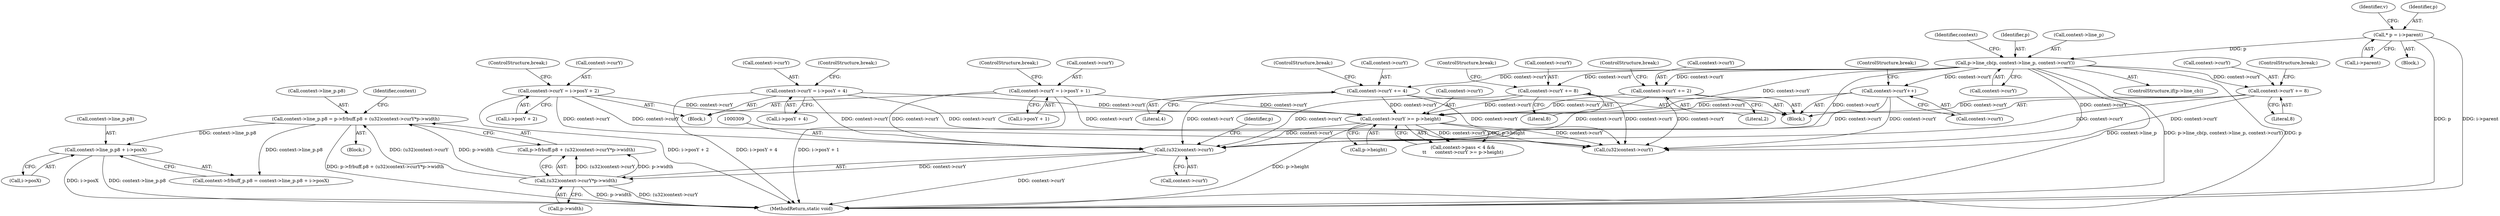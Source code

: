 digraph "0_ngiflib_37d939a6f511d16d4c95678025c235fe62e6417a@pointer" {
"1000322" [label="(Call,context->line_p.p8 + i->posX)"];
"1000295" [label="(Call,context->line_p.p8 = p->frbuff.p8 + (u32)context->curY*p->width)"];
"1000307" [label="(Call,(u32)context->curY*p->width)"];
"1000308" [label="(Call,(u32)context->curY)"];
"1000215" [label="(Call,context->curY += 4)"];
"1000174" [label="(Call,p->line_cb(p, context->line_p, context->curY))"];
"1000113" [label="(Call,* p = i->parent)"];
"1000267" [label="(Call,context->curY = i->posY + 2)"];
"1000241" [label="(Call,context->curY >= p->height)"];
"1000256" [label="(Call,context->curY = i->posY + 4)"];
"1000195" [label="(Call,context->curY++)"];
"1000278" [label="(Call,context->curY = i->posY + 1)"];
"1000201" [label="(Call,context->curY += 8)"];
"1000222" [label="(Call,context->curY += 2)"];
"1000208" [label="(Call,context->curY += 8)"];
"1000227" [label="(ControlStructure,break;)"];
"1000316" [label="(Call,context->frbuff_p.p8 = context->line_p.p8 + i->posX)"];
"1000265" [label="(ControlStructure,break;)"];
"1000307" [label="(Call,(u32)context->curY*p->width)"];
"1000308" [label="(Call,(u32)context->curY)"];
"1000176" [label="(Call,context->line_p)"];
"1000121" [label="(Identifier,v)"];
"1000201" [label="(Call,context->curY += 8)"];
"1000193" [label="(Block,)"];
"1000202" [label="(Call,context->curY)"];
"1000268" [label="(Call,context->curY)"];
"1000219" [label="(Literal,4)"];
"1000295" [label="(Call,context->line_p.p8 = p->frbuff.p8 + (u32)context->curY*p->width)"];
"1000287" [label="(ControlStructure,break;)"];
"1000213" [label="(ControlStructure,break;)"];
"1000323" [label="(Call,context->line_p.p8)"];
"1000294" [label="(Block,)"];
"1000208" [label="(Call,context->curY += 8)"];
"1000184" [label="(Identifier,context)"];
"1000254" [label="(Block,)"];
"1000241" [label="(Call,context->curY >= p->height)"];
"1000276" [label="(ControlStructure,break;)"];
"1000175" [label="(Identifier,p)"];
"1000195" [label="(Call,context->curY++)"];
"1000392" [label="(MethodReturn,static void)"];
"1000212" [label="(Literal,8)"];
"1000296" [label="(Call,context->line_p.p8)"];
"1000282" [label="(Call,i->posY + 1)"];
"1000223" [label="(Call,context->curY)"];
"1000216" [label="(Call,context->curY)"];
"1000114" [label="(Identifier,p)"];
"1000242" [label="(Call,context->curY)"];
"1000257" [label="(Call,context->curY)"];
"1000170" [label="(ControlStructure,if(p->line_cb))"];
"1000313" [label="(Call,p->width)"];
"1000245" [label="(Call,p->height)"];
"1000115" [label="(Call,i->parent)"];
"1000310" [label="(Call,context->curY)"];
"1000260" [label="(Call,i->posY + 4)"];
"1000278" [label="(Call,context->curY = i->posY + 1)"];
"1000267" [label="(Call,context->curY = i->posY + 2)"];
"1000301" [label="(Call,p->frbuff.p8 + (u32)context->curY*p->width)"];
"1000319" [label="(Identifier,context)"];
"1000328" [label="(Call,i->posX)"];
"1000222" [label="(Call,context->curY += 2)"];
"1000220" [label="(ControlStructure,break;)"];
"1000179" [label="(Call,context->curY)"];
"1000256" [label="(Call,context->curY = i->posY + 4)"];
"1000271" [label="(Call,i->posY + 2)"];
"1000199" [label="(ControlStructure,break;)"];
"1000279" [label="(Call,context->curY)"];
"1000113" [label="(Call,* p = i->parent)"];
"1000111" [label="(Block,)"];
"1000226" [label="(Literal,2)"];
"1000346" [label="(Call,(u32)context->curY)"];
"1000322" [label="(Call,context->line_p.p8 + i->posX)"];
"1000209" [label="(Call,context->curY)"];
"1000314" [label="(Identifier,p)"];
"1000206" [label="(ControlStructure,break;)"];
"1000215" [label="(Call,context->curY += 4)"];
"1000205" [label="(Literal,8)"];
"1000235" [label="(Call,context->pass < 4 &&\n\t\t      context->curY >= p->height)"];
"1000196" [label="(Call,context->curY)"];
"1000174" [label="(Call,p->line_cb(p, context->line_p, context->curY))"];
"1000322" -> "1000316"  [label="AST: "];
"1000322" -> "1000328"  [label="CFG: "];
"1000323" -> "1000322"  [label="AST: "];
"1000328" -> "1000322"  [label="AST: "];
"1000316" -> "1000322"  [label="CFG: "];
"1000322" -> "1000392"  [label="DDG: i->posX"];
"1000322" -> "1000392"  [label="DDG: context->line_p.p8"];
"1000295" -> "1000322"  [label="DDG: context->line_p.p8"];
"1000295" -> "1000294"  [label="AST: "];
"1000295" -> "1000301"  [label="CFG: "];
"1000296" -> "1000295"  [label="AST: "];
"1000301" -> "1000295"  [label="AST: "];
"1000319" -> "1000295"  [label="CFG: "];
"1000295" -> "1000392"  [label="DDG: p->frbuff.p8 + (u32)context->curY*p->width"];
"1000307" -> "1000295"  [label="DDG: (u32)context->curY"];
"1000307" -> "1000295"  [label="DDG: p->width"];
"1000295" -> "1000316"  [label="DDG: context->line_p.p8"];
"1000307" -> "1000301"  [label="AST: "];
"1000307" -> "1000313"  [label="CFG: "];
"1000308" -> "1000307"  [label="AST: "];
"1000313" -> "1000307"  [label="AST: "];
"1000301" -> "1000307"  [label="CFG: "];
"1000307" -> "1000392"  [label="DDG: p->width"];
"1000307" -> "1000392"  [label="DDG: (u32)context->curY"];
"1000307" -> "1000301"  [label="DDG: (u32)context->curY"];
"1000307" -> "1000301"  [label="DDG: p->width"];
"1000308" -> "1000307"  [label="DDG: context->curY"];
"1000308" -> "1000310"  [label="CFG: "];
"1000309" -> "1000308"  [label="AST: "];
"1000310" -> "1000308"  [label="AST: "];
"1000314" -> "1000308"  [label="CFG: "];
"1000308" -> "1000392"  [label="DDG: context->curY"];
"1000215" -> "1000308"  [label="DDG: context->curY"];
"1000174" -> "1000308"  [label="DDG: context->curY"];
"1000267" -> "1000308"  [label="DDG: context->curY"];
"1000241" -> "1000308"  [label="DDG: context->curY"];
"1000256" -> "1000308"  [label="DDG: context->curY"];
"1000195" -> "1000308"  [label="DDG: context->curY"];
"1000278" -> "1000308"  [label="DDG: context->curY"];
"1000201" -> "1000308"  [label="DDG: context->curY"];
"1000222" -> "1000308"  [label="DDG: context->curY"];
"1000208" -> "1000308"  [label="DDG: context->curY"];
"1000215" -> "1000193"  [label="AST: "];
"1000215" -> "1000219"  [label="CFG: "];
"1000216" -> "1000215"  [label="AST: "];
"1000219" -> "1000215"  [label="AST: "];
"1000220" -> "1000215"  [label="CFG: "];
"1000174" -> "1000215"  [label="DDG: context->curY"];
"1000215" -> "1000241"  [label="DDG: context->curY"];
"1000215" -> "1000346"  [label="DDG: context->curY"];
"1000174" -> "1000170"  [label="AST: "];
"1000174" -> "1000179"  [label="CFG: "];
"1000175" -> "1000174"  [label="AST: "];
"1000176" -> "1000174"  [label="AST: "];
"1000179" -> "1000174"  [label="AST: "];
"1000184" -> "1000174"  [label="CFG: "];
"1000174" -> "1000392"  [label="DDG: context->line_p"];
"1000174" -> "1000392"  [label="DDG: p->line_cb(p, context->line_p, context->curY)"];
"1000174" -> "1000392"  [label="DDG: p"];
"1000113" -> "1000174"  [label="DDG: p"];
"1000174" -> "1000195"  [label="DDG: context->curY"];
"1000174" -> "1000201"  [label="DDG: context->curY"];
"1000174" -> "1000208"  [label="DDG: context->curY"];
"1000174" -> "1000222"  [label="DDG: context->curY"];
"1000174" -> "1000241"  [label="DDG: context->curY"];
"1000174" -> "1000346"  [label="DDG: context->curY"];
"1000113" -> "1000111"  [label="AST: "];
"1000113" -> "1000115"  [label="CFG: "];
"1000114" -> "1000113"  [label="AST: "];
"1000115" -> "1000113"  [label="AST: "];
"1000121" -> "1000113"  [label="CFG: "];
"1000113" -> "1000392"  [label="DDG: p"];
"1000113" -> "1000392"  [label="DDG: i->parent"];
"1000267" -> "1000254"  [label="AST: "];
"1000267" -> "1000271"  [label="CFG: "];
"1000268" -> "1000267"  [label="AST: "];
"1000271" -> "1000267"  [label="AST: "];
"1000276" -> "1000267"  [label="CFG: "];
"1000267" -> "1000392"  [label="DDG: i->posY + 2"];
"1000267" -> "1000241"  [label="DDG: context->curY"];
"1000267" -> "1000346"  [label="DDG: context->curY"];
"1000241" -> "1000235"  [label="AST: "];
"1000241" -> "1000245"  [label="CFG: "];
"1000242" -> "1000241"  [label="AST: "];
"1000245" -> "1000241"  [label="AST: "];
"1000235" -> "1000241"  [label="CFG: "];
"1000241" -> "1000392"  [label="DDG: p->height"];
"1000241" -> "1000235"  [label="DDG: context->curY"];
"1000241" -> "1000235"  [label="DDG: p->height"];
"1000256" -> "1000241"  [label="DDG: context->curY"];
"1000195" -> "1000241"  [label="DDG: context->curY"];
"1000278" -> "1000241"  [label="DDG: context->curY"];
"1000201" -> "1000241"  [label="DDG: context->curY"];
"1000222" -> "1000241"  [label="DDG: context->curY"];
"1000208" -> "1000241"  [label="DDG: context->curY"];
"1000241" -> "1000346"  [label="DDG: context->curY"];
"1000256" -> "1000254"  [label="AST: "];
"1000256" -> "1000260"  [label="CFG: "];
"1000257" -> "1000256"  [label="AST: "];
"1000260" -> "1000256"  [label="AST: "];
"1000265" -> "1000256"  [label="CFG: "];
"1000256" -> "1000392"  [label="DDG: i->posY + 4"];
"1000256" -> "1000346"  [label="DDG: context->curY"];
"1000195" -> "1000193"  [label="AST: "];
"1000195" -> "1000196"  [label="CFG: "];
"1000196" -> "1000195"  [label="AST: "];
"1000199" -> "1000195"  [label="CFG: "];
"1000195" -> "1000346"  [label="DDG: context->curY"];
"1000278" -> "1000254"  [label="AST: "];
"1000278" -> "1000282"  [label="CFG: "];
"1000279" -> "1000278"  [label="AST: "];
"1000282" -> "1000278"  [label="AST: "];
"1000287" -> "1000278"  [label="CFG: "];
"1000278" -> "1000392"  [label="DDG: i->posY + 1"];
"1000278" -> "1000346"  [label="DDG: context->curY"];
"1000201" -> "1000193"  [label="AST: "];
"1000201" -> "1000205"  [label="CFG: "];
"1000202" -> "1000201"  [label="AST: "];
"1000205" -> "1000201"  [label="AST: "];
"1000206" -> "1000201"  [label="CFG: "];
"1000201" -> "1000346"  [label="DDG: context->curY"];
"1000222" -> "1000193"  [label="AST: "];
"1000222" -> "1000226"  [label="CFG: "];
"1000223" -> "1000222"  [label="AST: "];
"1000226" -> "1000222"  [label="AST: "];
"1000227" -> "1000222"  [label="CFG: "];
"1000222" -> "1000346"  [label="DDG: context->curY"];
"1000208" -> "1000193"  [label="AST: "];
"1000208" -> "1000212"  [label="CFG: "];
"1000209" -> "1000208"  [label="AST: "];
"1000212" -> "1000208"  [label="AST: "];
"1000213" -> "1000208"  [label="CFG: "];
"1000208" -> "1000346"  [label="DDG: context->curY"];
}
